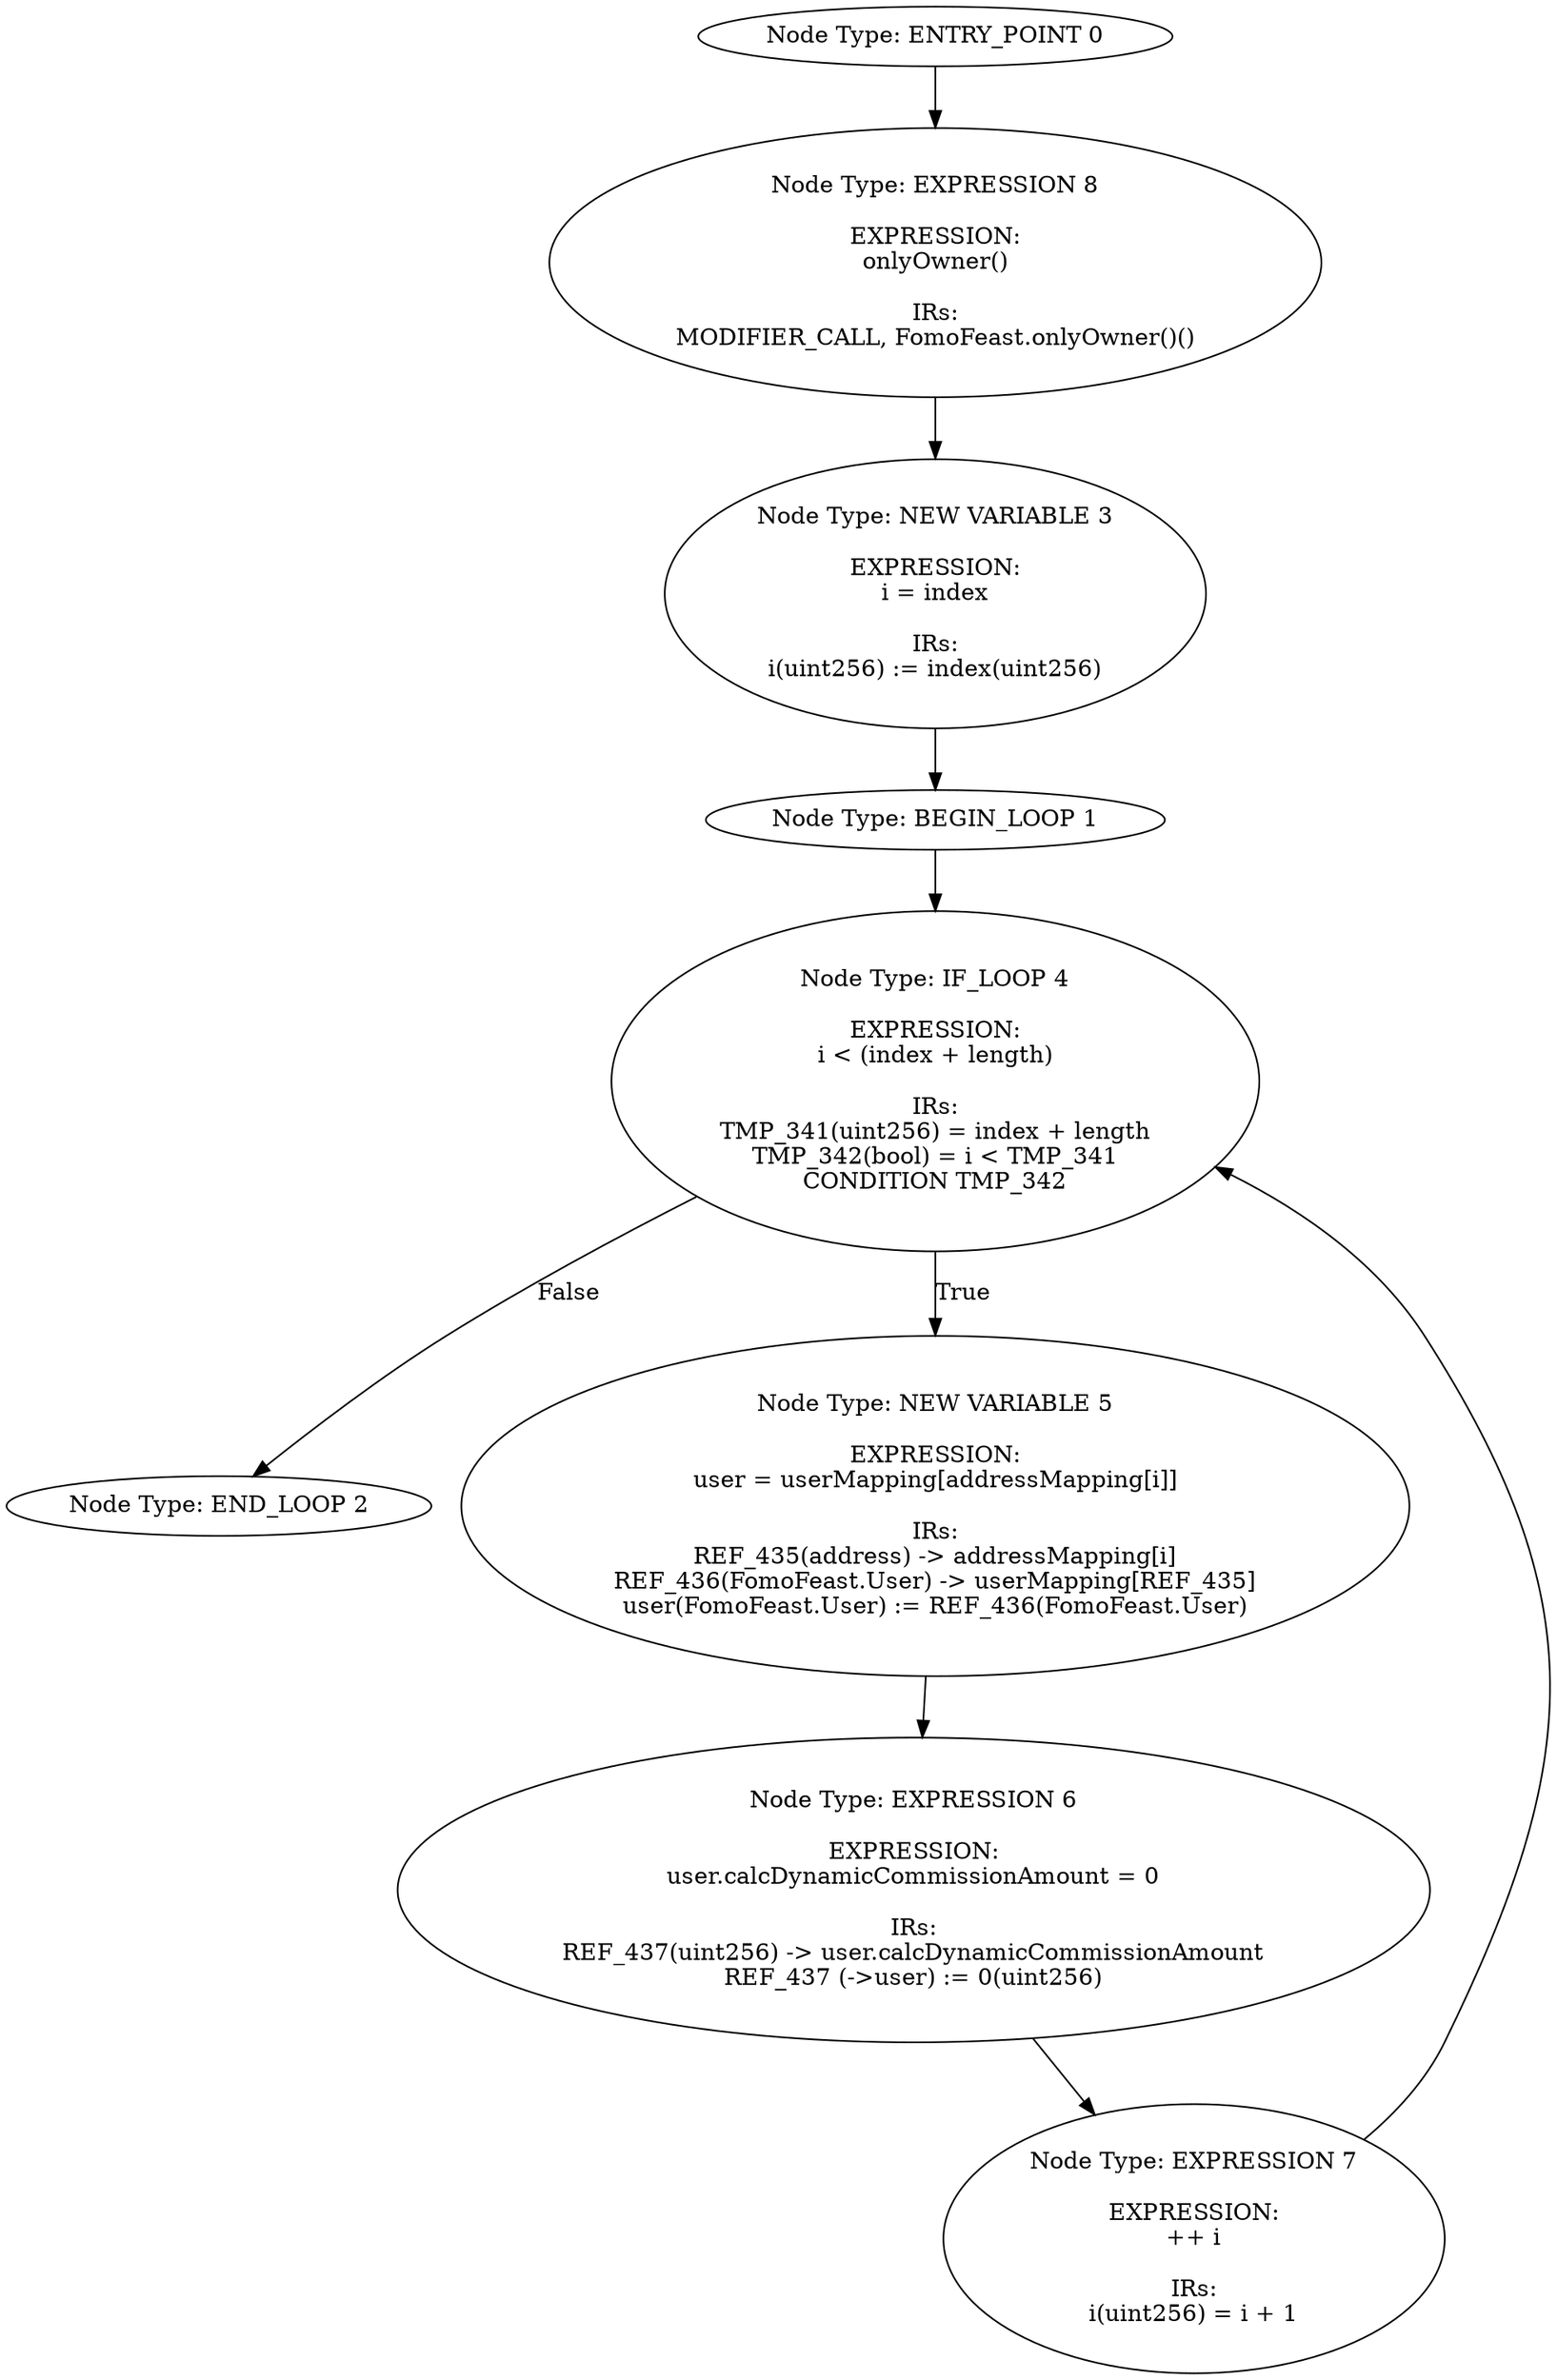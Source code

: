 digraph{
0[label="Node Type: ENTRY_POINT 0
"];
0->8;
1[label="Node Type: BEGIN_LOOP 1
"];
1->4;
2[label="Node Type: END_LOOP 2
"];
3[label="Node Type: NEW VARIABLE 3

EXPRESSION:
i = index

IRs:
i(uint256) := index(uint256)"];
3->1;
4[label="Node Type: IF_LOOP 4

EXPRESSION:
i < (index + length)

IRs:
TMP_341(uint256) = index + length
TMP_342(bool) = i < TMP_341
CONDITION TMP_342"];
4->5[label="True"];
4->2[label="False"];
5[label="Node Type: NEW VARIABLE 5

EXPRESSION:
user = userMapping[addressMapping[i]]

IRs:
REF_435(address) -> addressMapping[i]
REF_436(FomoFeast.User) -> userMapping[REF_435]
user(FomoFeast.User) := REF_436(FomoFeast.User)"];
5->6;
6[label="Node Type: EXPRESSION 6

EXPRESSION:
user.calcDynamicCommissionAmount = 0

IRs:
REF_437(uint256) -> user.calcDynamicCommissionAmount
REF_437 (->user) := 0(uint256)"];
6->7;
7[label="Node Type: EXPRESSION 7

EXPRESSION:
++ i

IRs:
i(uint256) = i + 1"];
7->4;
8[label="Node Type: EXPRESSION 8

EXPRESSION:
onlyOwner()

IRs:
MODIFIER_CALL, FomoFeast.onlyOwner()()"];
8->3;
}
